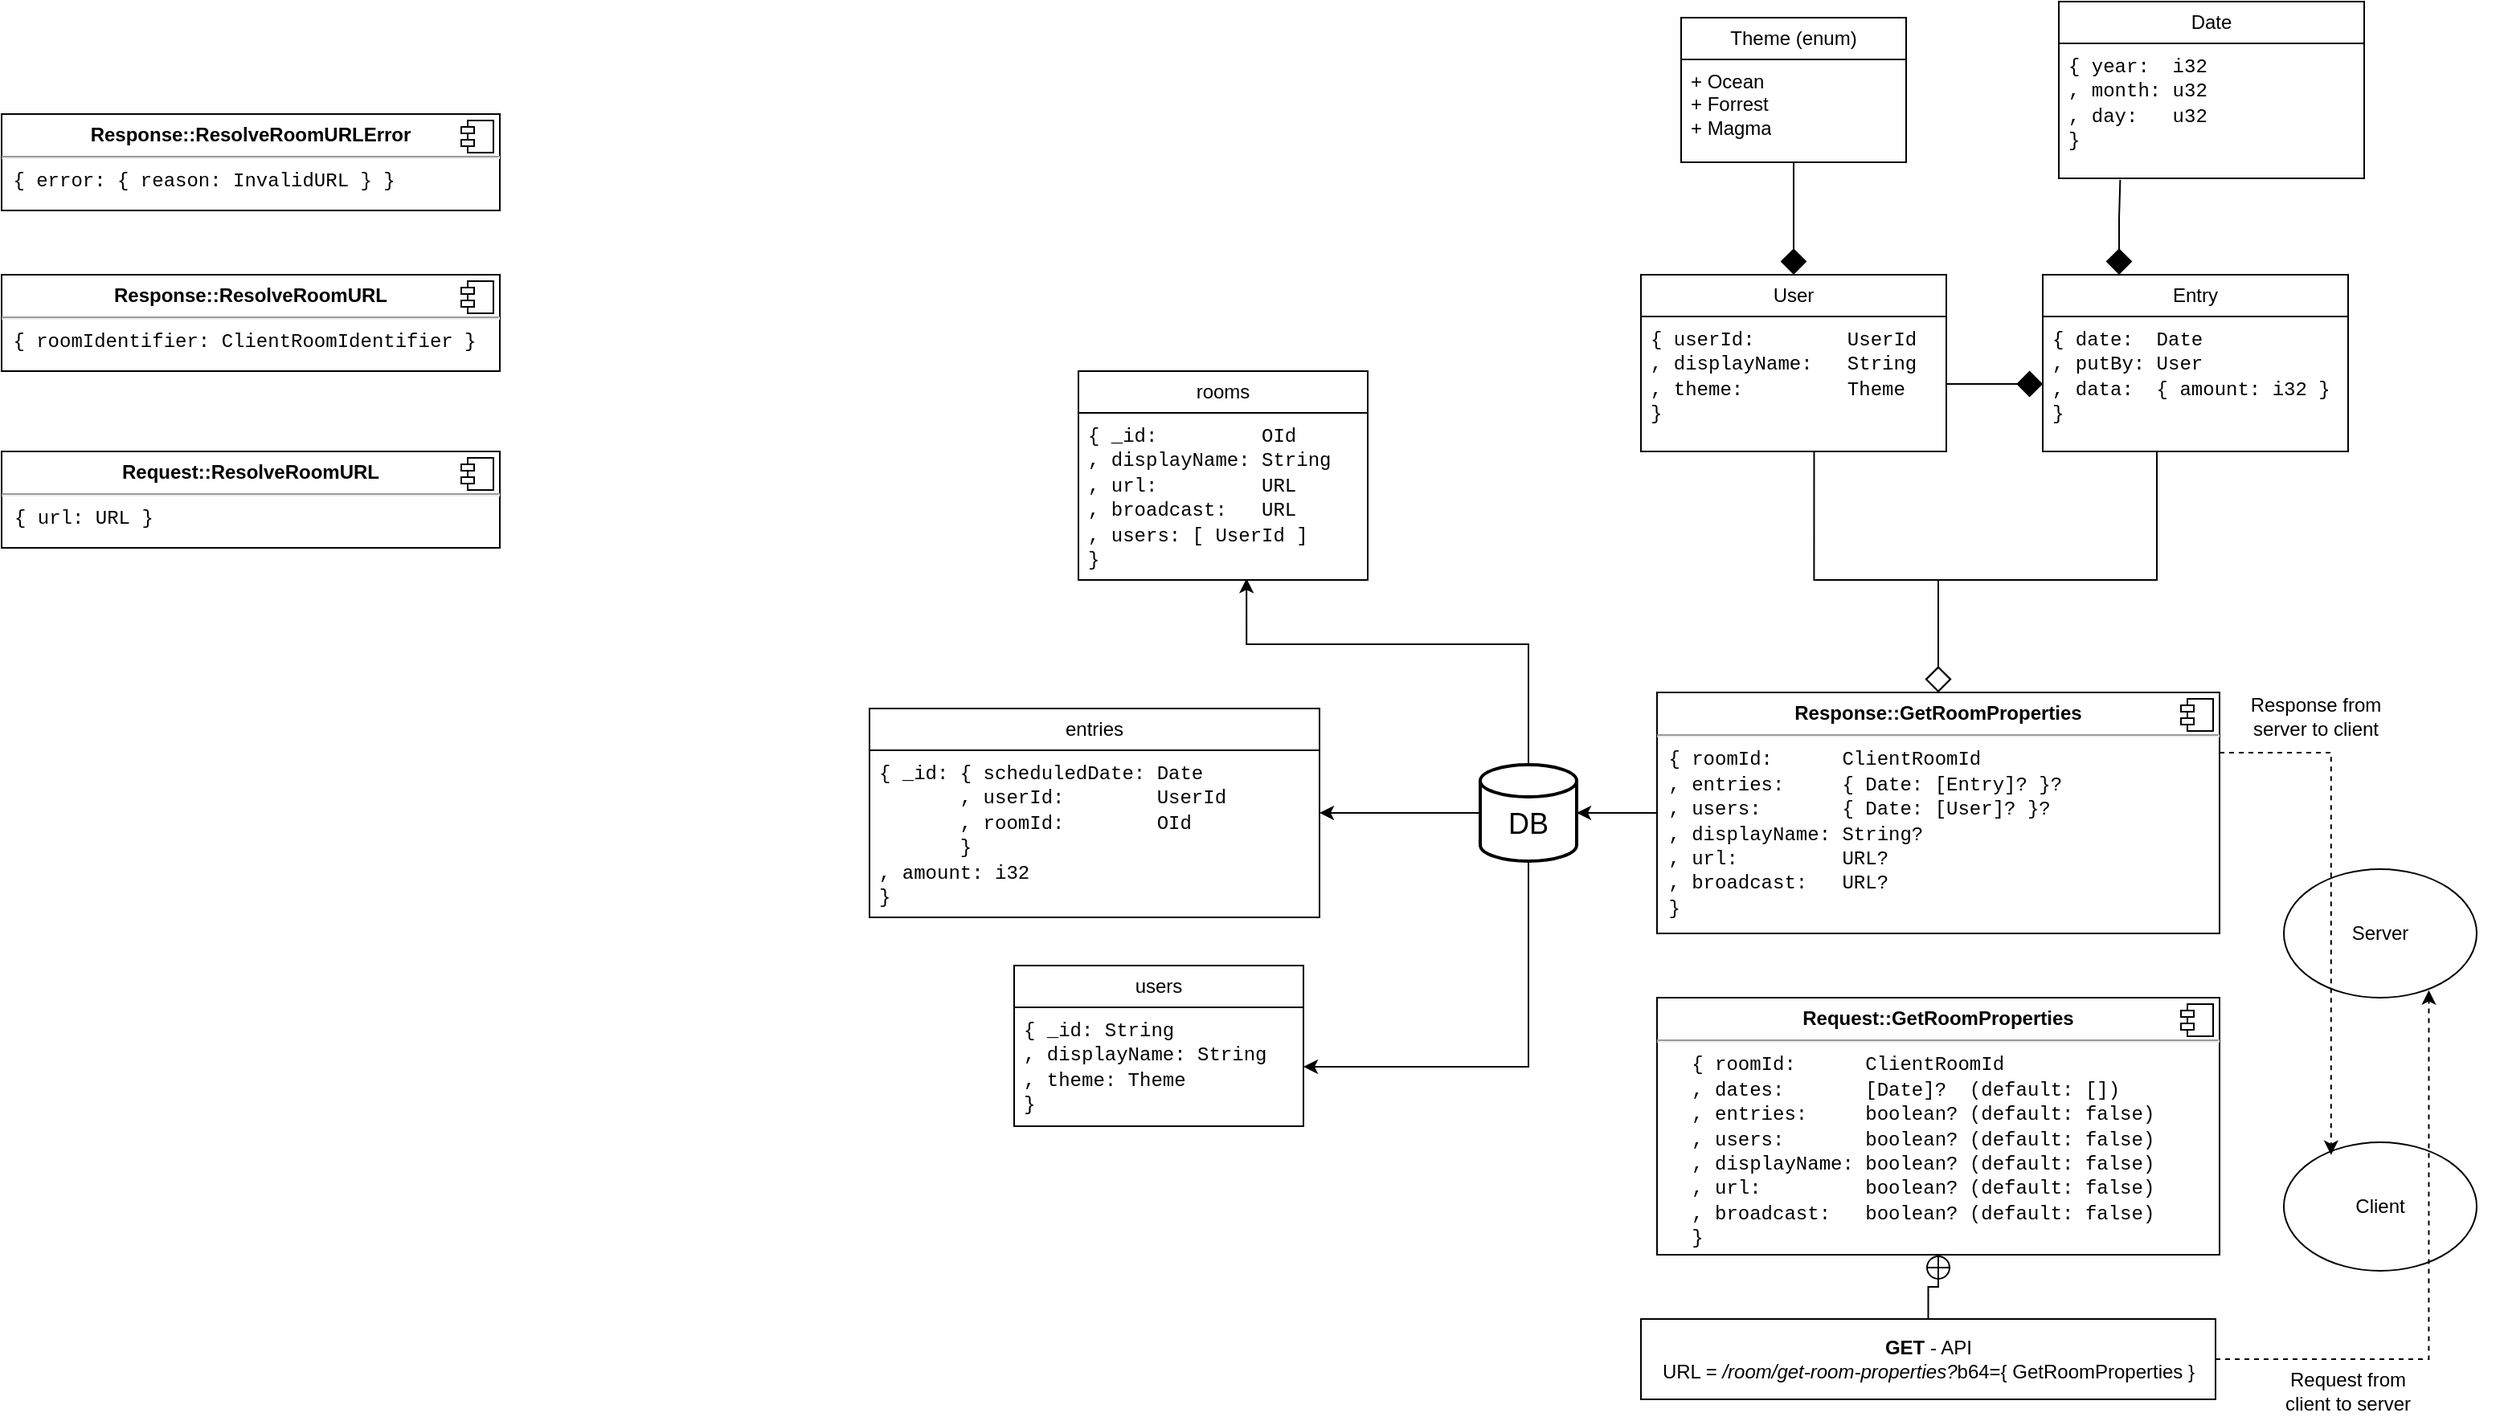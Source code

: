 <mxfile version="21.2.3" type="github">
  <diagram name="Page-1" id="n51TAnZlxfRUYqPKpPW-">
    <mxGraphModel dx="860" dy="516" grid="1" gridSize="10" guides="1" tooltips="1" connect="1" arrows="1" fold="1" page="1" pageScale="1" pageWidth="850" pageHeight="1100" math="0" shadow="0">
      <root>
        <mxCell id="0" />
        <mxCell id="1" parent="0" />
        <mxCell id="_M9vyBiTQRy0ly4204Hm-109" value="&lt;div&gt;Client&lt;/div&gt;" style="ellipse;whiteSpace=wrap;html=1;" parent="1" vertex="1">
          <mxGeometry x="1500" y="760" width="120" height="80" as="geometry" />
        </mxCell>
        <mxCell id="_M9vyBiTQRy0ly4204Hm-105" value="Server" style="ellipse;whiteSpace=wrap;html=1;" parent="1" vertex="1">
          <mxGeometry x="1500" y="590" width="120" height="80" as="geometry" />
        </mxCell>
        <mxCell id="_M9vyBiTQRy0ly4204Hm-54" value="&lt;p style=&quot;margin:0px;margin-top:6px;text-align:center;&quot;&gt;&lt;b&gt;Request::GetRoomProperties&lt;/b&gt;&lt;br&gt;&lt;/p&gt;&lt;hr&gt;&lt;div&gt;&lt;font face=&quot;Courier New&quot;&gt;&amp;nbsp;&amp;nbsp; { roomId:&amp;nbsp;&amp;nbsp;&amp;nbsp;&amp;nbsp;&amp;nbsp; ClientRoomId&lt;/font&gt;&lt;/div&gt;&lt;div&gt;&lt;font face=&quot;Courier New&quot;&gt;&amp;nbsp;&amp;nbsp; , dates:&amp;nbsp;&amp;nbsp;&amp;nbsp;&amp;nbsp;&amp;nbsp;&amp;nbsp; [Date]?&amp;nbsp; (default: [])&lt;br&gt;&lt;/font&gt;&lt;/div&gt;&lt;div&gt;&lt;font face=&quot;Courier New&quot;&gt;&amp;nbsp;&amp;nbsp; , entries:&amp;nbsp;&amp;nbsp;&amp;nbsp;&amp;nbsp; boolean? (default: false)&lt;br&gt;&lt;/font&gt;&lt;/div&gt;&lt;div&gt;&lt;font face=&quot;Courier New&quot;&gt;&amp;nbsp;&amp;nbsp; , users:&amp;nbsp;&amp;nbsp;&amp;nbsp;&amp;nbsp;&amp;nbsp;&amp;nbsp; boolean? (default: false)&lt;br&gt;&lt;/font&gt;&lt;/div&gt;&lt;div&gt;&lt;font face=&quot;Courier New&quot;&gt;&amp;nbsp;&amp;nbsp; , displayName: boolean? (default: false)&lt;br&gt;&lt;/font&gt;&lt;/div&gt;&lt;div&gt;&lt;font face=&quot;Courier New&quot;&gt;&amp;nbsp;&amp;nbsp; , url:&amp;nbsp;&amp;nbsp;&amp;nbsp;&amp;nbsp;&amp;nbsp;&amp;nbsp;&amp;nbsp;&amp;nbsp; boolean? (default: false)&lt;br&gt;&lt;/font&gt;&lt;/div&gt;&lt;div&gt;&lt;font face=&quot;Courier New&quot;&gt;&amp;nbsp;&amp;nbsp; , broadcast:&amp;nbsp;&amp;nbsp; boolean? (default: false)&lt;br&gt;&lt;/font&gt;&lt;/div&gt;&lt;div&gt;&lt;font face=&quot;Courier New&quot;&gt;&amp;nbsp;&amp;nbsp; }&lt;br&gt;&lt;/font&gt;&lt;/div&gt;" style="align=left;overflow=fill;html=1;dropTarget=0;whiteSpace=wrap;" parent="1" vertex="1">
          <mxGeometry x="1110" y="670" width="350" height="160" as="geometry" />
        </mxCell>
        <mxCell id="_M9vyBiTQRy0ly4204Hm-55" value="" style="shape=component;jettyWidth=8;jettyHeight=4;" parent="_M9vyBiTQRy0ly4204Hm-54" vertex="1">
          <mxGeometry x="1" width="20" height="20" relative="1" as="geometry">
            <mxPoint x="-24" y="4" as="offset" />
          </mxGeometry>
        </mxCell>
        <mxCell id="_M9vyBiTQRy0ly4204Hm-56" value="&lt;p style=&quot;margin:0px;margin-top:6px;text-align:center;&quot;&gt;&lt;b&gt;Request::ResolveRoomURL&lt;/b&gt;&lt;br&gt;&lt;/p&gt;&lt;hr&gt;&lt;p style=&quot;margin:0px;margin-left:8px;&quot;&gt;&lt;font face=&quot;Courier New&quot;&gt;{ url: URL }&lt;/font&gt;&lt;br&gt;&lt;/p&gt;" style="align=left;overflow=fill;html=1;dropTarget=0;whiteSpace=wrap;" parent="1" vertex="1">
          <mxGeometry x="80" y="330" width="310" height="60" as="geometry" />
        </mxCell>
        <mxCell id="_M9vyBiTQRy0ly4204Hm-57" value="" style="shape=component;jettyWidth=8;jettyHeight=4;" parent="_M9vyBiTQRy0ly4204Hm-56" vertex="1">
          <mxGeometry x="1" width="20" height="20" relative="1" as="geometry">
            <mxPoint x="-24" y="4" as="offset" />
          </mxGeometry>
        </mxCell>
        <mxCell id="_M9vyBiTQRy0ly4204Hm-58" value="&lt;p style=&quot;margin:0px;margin-top:6px;text-align:center;&quot;&gt;&lt;b&gt;Response::ResolveRoomURL&lt;/b&gt;&lt;br&gt;&lt;/p&gt;&lt;hr&gt;&lt;font face=&quot;Courier New&quot;&gt;&amp;nbsp;{ roomIdentifier: ClientRoomIdentifier }&lt;/font&gt;" style="align=left;overflow=fill;html=1;dropTarget=0;whiteSpace=wrap;" parent="1" vertex="1">
          <mxGeometry x="80" y="220" width="310" height="60" as="geometry" />
        </mxCell>
        <mxCell id="_M9vyBiTQRy0ly4204Hm-59" value="" style="shape=component;jettyWidth=8;jettyHeight=4;" parent="_M9vyBiTQRy0ly4204Hm-58" vertex="1">
          <mxGeometry x="1" width="20" height="20" relative="1" as="geometry">
            <mxPoint x="-24" y="4" as="offset" />
          </mxGeometry>
        </mxCell>
        <mxCell id="_M9vyBiTQRy0ly4204Hm-66" style="edgeStyle=orthogonalEdgeStyle;rounded=0;orthogonalLoop=1;jettySize=auto;html=1;exitX=0.5;exitY=1;exitDx=0;exitDy=0;" parent="1" edge="1">
          <mxGeometry relative="1" as="geometry">
            <mxPoint x="1300" y="620" as="sourcePoint" />
            <mxPoint x="1300" y="620" as="targetPoint" />
          </mxGeometry>
        </mxCell>
        <mxCell id="_M9vyBiTQRy0ly4204Hm-84" value="" style="edgeStyle=orthogonalEdgeStyle;rounded=0;orthogonalLoop=1;jettySize=auto;html=1;" parent="1" source="_M9vyBiTQRy0ly4204Hm-67" target="_M9vyBiTQRy0ly4204Hm-83" edge="1">
          <mxGeometry relative="1" as="geometry" />
        </mxCell>
        <mxCell id="_M9vyBiTQRy0ly4204Hm-112" style="edgeStyle=orthogonalEdgeStyle;rounded=0;orthogonalLoop=1;jettySize=auto;html=1;exitX=1;exitY=0.25;exitDx=0;exitDy=0;entryX=0.245;entryY=0.099;entryDx=0;entryDy=0;entryPerimeter=0;dashed=1;" parent="1" source="_M9vyBiTQRy0ly4204Hm-67" target="_M9vyBiTQRy0ly4204Hm-109" edge="1">
          <mxGeometry relative="1" as="geometry" />
        </mxCell>
        <mxCell id="_M9vyBiTQRy0ly4204Hm-142" style="edgeStyle=orthogonalEdgeStyle;rounded=0;orthogonalLoop=1;jettySize=auto;html=1;entryX=0.567;entryY=0.998;entryDx=0;entryDy=0;entryPerimeter=0;endArrow=none;endFill=0;startArrow=diamond;startFill=0;startSize=14;" parent="1" source="_M9vyBiTQRy0ly4204Hm-67" target="_M9vyBiTQRy0ly4204Hm-122" edge="1">
          <mxGeometry relative="1" as="geometry">
            <Array as="points">
              <mxPoint x="1285" y="410" />
              <mxPoint x="1208" y="410" />
            </Array>
          </mxGeometry>
        </mxCell>
        <mxCell id="_M9vyBiTQRy0ly4204Hm-143" style="edgeStyle=orthogonalEdgeStyle;rounded=0;orthogonalLoop=1;jettySize=auto;html=1;endArrow=none;endFill=0;startArrow=diamond;startFill=0;startSize=14;" parent="1" source="_M9vyBiTQRy0ly4204Hm-67" target="_M9vyBiTQRy0ly4204Hm-125" edge="1">
          <mxGeometry relative="1" as="geometry">
            <mxPoint x="1420" y="340" as="targetPoint" />
            <Array as="points">
              <mxPoint x="1285" y="410" />
              <mxPoint x="1421" y="410" />
            </Array>
          </mxGeometry>
        </mxCell>
        <mxCell id="_M9vyBiTQRy0ly4204Hm-67" value="&lt;p style=&quot;margin:0px;margin-top:6px;text-align:center;&quot;&gt;&lt;b&gt;Response::GetRoomProperties&lt;/b&gt;&lt;br&gt;&lt;/p&gt;&lt;hr&gt;&lt;div&gt;&lt;font face=&quot;Courier New&quot;&gt;&amp;nbsp;{ roomId: &amp;nbsp;&amp;nbsp;&amp;nbsp;&amp;nbsp; ClientRoomId&lt;/font&gt;&lt;/div&gt;&lt;div&gt;&lt;font face=&quot;Courier New&quot;&gt;&amp;nbsp;, entries:&amp;nbsp;&amp;nbsp;&amp;nbsp;&amp;nbsp; { Date: [Entry]? }?&lt;br&gt;&lt;/font&gt;&lt;/div&gt;&lt;div&gt;&lt;font face=&quot;Courier New&quot;&gt;&amp;nbsp;, users:&amp;nbsp;&amp;nbsp;&amp;nbsp; &amp;nbsp;&amp;nbsp; { Date: [User]? }?&lt;br&gt;&lt;/font&gt;&lt;/div&gt;&lt;div&gt;&lt;font face=&quot;Courier New&quot;&gt;&amp;nbsp;, displayName: String?&lt;/font&gt;&lt;/div&gt;&lt;div&gt;&lt;font face=&quot;Courier New&quot;&gt;&amp;nbsp;, url:&amp;nbsp;&amp;nbsp; &amp;nbsp; &amp;nbsp;&amp;nbsp;&amp;nbsp; URL?&lt;br&gt;&lt;/font&gt;&lt;/div&gt;&lt;div&gt;&lt;font face=&quot;Courier New&quot;&gt;&amp;nbsp;, broadcast:&amp;nbsp;&amp;nbsp; URL?&lt;br&gt;&lt;/font&gt;&lt;/div&gt;&lt;div&gt;&lt;font face=&quot;Courier New&quot;&gt;&amp;nbsp;}&lt;br&gt;&lt;/font&gt;&lt;/div&gt;" style="align=left;overflow=fill;html=1;dropTarget=0;whiteSpace=wrap;" parent="1" vertex="1">
          <mxGeometry x="1110" y="480" width="350" height="150" as="geometry" />
        </mxCell>
        <mxCell id="_M9vyBiTQRy0ly4204Hm-68" value="" style="shape=component;jettyWidth=8;jettyHeight=4;" parent="_M9vyBiTQRy0ly4204Hm-67" vertex="1">
          <mxGeometry x="1" width="20" height="20" relative="1" as="geometry">
            <mxPoint x="-24" y="4" as="offset" />
          </mxGeometry>
        </mxCell>
        <mxCell id="_M9vyBiTQRy0ly4204Hm-69" value="&lt;p style=&quot;margin:0px;margin-top:6px;text-align:center;&quot;&gt;&lt;b&gt;Response::ResolveRoomURLError&lt;/b&gt;&lt;br&gt;&lt;/p&gt;&lt;hr&gt;&lt;font face=&quot;Courier New&quot;&gt;&amp;nbsp;{ error: { reason: InvalidURL } }&lt;br&gt;&lt;/font&gt;" style="align=left;overflow=fill;html=1;dropTarget=0;whiteSpace=wrap;" parent="1" vertex="1">
          <mxGeometry x="80" y="120" width="310" height="60" as="geometry" />
        </mxCell>
        <mxCell id="_M9vyBiTQRy0ly4204Hm-70" value="" style="shape=component;jettyWidth=8;jettyHeight=4;" parent="_M9vyBiTQRy0ly4204Hm-69" vertex="1">
          <mxGeometry x="1" width="20" height="20" relative="1" as="geometry">
            <mxPoint x="-24" y="4" as="offset" />
          </mxGeometry>
        </mxCell>
        <mxCell id="_M9vyBiTQRy0ly4204Hm-73" style="edgeStyle=orthogonalEdgeStyle;rounded=0;orthogonalLoop=1;jettySize=auto;html=1;exitX=0.5;exitY=1;exitDx=0;exitDy=0;" parent="1" edge="1">
          <mxGeometry relative="1" as="geometry">
            <mxPoint x="1625" y="400" as="sourcePoint" />
            <mxPoint x="1625" y="400" as="targetPoint" />
          </mxGeometry>
        </mxCell>
        <mxCell id="_M9vyBiTQRy0ly4204Hm-75" value="" style="edgeStyle=orthogonalEdgeStyle;rounded=0;orthogonalLoop=1;jettySize=auto;html=1;endArrow=circlePlus;endFill=0;" parent="1" source="_M9vyBiTQRy0ly4204Hm-74" target="_M9vyBiTQRy0ly4204Hm-54" edge="1">
          <mxGeometry relative="1" as="geometry" />
        </mxCell>
        <mxCell id="_M9vyBiTQRy0ly4204Hm-113" style="edgeStyle=orthogonalEdgeStyle;rounded=0;orthogonalLoop=1;jettySize=auto;html=1;entryX=0.752;entryY=0.942;entryDx=0;entryDy=0;entryPerimeter=0;dashed=1;" parent="1" source="_M9vyBiTQRy0ly4204Hm-74" target="_M9vyBiTQRy0ly4204Hm-105" edge="1">
          <mxGeometry relative="1" as="geometry" />
        </mxCell>
        <mxCell id="_M9vyBiTQRy0ly4204Hm-74" value="&lt;div&gt;&lt;b&gt;GET &lt;/b&gt;- API&lt;b&gt;&lt;br&gt;&lt;/b&gt;&lt;/div&gt;&lt;div&gt;URL = &lt;i&gt;/room/get-room-properties?&lt;/i&gt;b64={ GetRoomProperties }&lt;br&gt;&lt;/div&gt;" style="html=1;whiteSpace=wrap;" parent="1" vertex="1">
          <mxGeometry x="1100" y="870" width="357.5" height="50" as="geometry" />
        </mxCell>
        <mxCell id="_M9vyBiTQRy0ly4204Hm-96" style="edgeStyle=orthogonalEdgeStyle;rounded=0;orthogonalLoop=1;jettySize=auto;html=1;entryX=0.581;entryY=0.992;entryDx=0;entryDy=0;entryPerimeter=0;" parent="1" source="_M9vyBiTQRy0ly4204Hm-83" target="_M9vyBiTQRy0ly4204Hm-93" edge="1">
          <mxGeometry relative="1" as="geometry">
            <Array as="points">
              <mxPoint x="1030" y="450" />
              <mxPoint x="855" y="450" />
            </Array>
          </mxGeometry>
        </mxCell>
        <mxCell id="_M9vyBiTQRy0ly4204Hm-103" style="edgeStyle=orthogonalEdgeStyle;rounded=0;orthogonalLoop=1;jettySize=auto;html=1;" parent="1" source="_M9vyBiTQRy0ly4204Hm-83" target="_M9vyBiTQRy0ly4204Hm-102" edge="1">
          <mxGeometry relative="1" as="geometry" />
        </mxCell>
        <mxCell id="_M9vyBiTQRy0ly4204Hm-104" style="edgeStyle=orthogonalEdgeStyle;rounded=0;orthogonalLoop=1;jettySize=auto;html=1;entryX=1;entryY=0.5;entryDx=0;entryDy=0;" parent="1" source="_M9vyBiTQRy0ly4204Hm-83" target="_M9vyBiTQRy0ly4204Hm-98" edge="1">
          <mxGeometry relative="1" as="geometry" />
        </mxCell>
        <mxCell id="_M9vyBiTQRy0ly4204Hm-83" value="&lt;div&gt;&lt;br&gt;&lt;/div&gt;&lt;div&gt;&lt;font style=&quot;font-size: 18px;&quot;&gt;DB&lt;/font&gt;&lt;/div&gt;" style="strokeWidth=2;html=1;shape=mxgraph.flowchart.database;whiteSpace=wrap;" parent="1" vertex="1">
          <mxGeometry x="1000" y="525" width="60" height="60" as="geometry" />
        </mxCell>
        <mxCell id="_M9vyBiTQRy0ly4204Hm-92" value="rooms" style="swimlane;fontStyle=0;childLayout=stackLayout;horizontal=1;startSize=26;fillColor=default;horizontalStack=0;resizeParent=1;resizeParentMax=0;resizeLast=0;collapsible=1;marginBottom=0;whiteSpace=wrap;html=1;" parent="1" vertex="1">
          <mxGeometry x="750" y="280" width="180" height="130" as="geometry">
            <mxRectangle x="850" y="210" width="70" height="30" as="alternateBounds" />
          </mxGeometry>
        </mxCell>
        <mxCell id="_M9vyBiTQRy0ly4204Hm-93" value="&lt;div&gt;&lt;font face=&quot;Courier New&quot;&gt;{ _id:&amp;nbsp;&amp;nbsp;&amp;nbsp;&amp;nbsp;&amp;nbsp;&amp;nbsp;&amp;nbsp;&amp;nbsp; OId&lt;br&gt;&lt;/font&gt;&lt;/div&gt;&lt;div&gt;&lt;font face=&quot;Courier New&quot;&gt;, displayName: String&lt;br&gt;&lt;/font&gt;&lt;/div&gt;&lt;div&gt;&lt;font face=&quot;Courier New&quot;&gt;, url:&amp;nbsp;&amp;nbsp;&amp;nbsp;&amp;nbsp;&amp;nbsp;&amp;nbsp;&amp;nbsp;&amp;nbsp; URL&lt;br&gt;&lt;/font&gt;&lt;/div&gt;&lt;div&gt;&lt;font face=&quot;Courier New&quot;&gt;, broadcast:&amp;nbsp;&amp;nbsp; URL&lt;br&gt;&lt;/font&gt;&lt;/div&gt;&lt;div&gt;&lt;font face=&quot;Courier New&quot;&gt;, users: [ UserId ]&lt;br&gt;&lt;/font&gt;&lt;/div&gt;&lt;div&gt;&lt;font face=&quot;Courier New&quot;&gt;}&lt;br&gt;&lt;/font&gt;&lt;/div&gt;" style="text;strokeColor=default;fillColor=default;align=left;verticalAlign=top;spacingLeft=4;spacingRight=4;overflow=hidden;rotatable=0;points=[[0,0.5],[1,0.5]];portConstraint=eastwest;whiteSpace=wrap;html=1;" parent="_M9vyBiTQRy0ly4204Hm-92" vertex="1">
          <mxGeometry y="26" width="180" height="104" as="geometry" />
        </mxCell>
        <mxCell id="_M9vyBiTQRy0ly4204Hm-98" value="entries" style="swimlane;fontStyle=0;childLayout=stackLayout;horizontal=1;startSize=26;fillColor=default;horizontalStack=0;resizeParent=1;resizeParentMax=0;resizeLast=0;collapsible=1;marginBottom=0;whiteSpace=wrap;html=1;" parent="1" vertex="1">
          <mxGeometry x="620" y="490" width="280" height="130" as="geometry">
            <mxRectangle x="960" y="-20" width="70" height="30" as="alternateBounds" />
          </mxGeometry>
        </mxCell>
        <mxCell id="_M9vyBiTQRy0ly4204Hm-99" value="&lt;div&gt;&lt;font face=&quot;Courier New&quot;&gt;{ _id: { scheduledDate: Date&lt;br&gt;&lt;/font&gt;&lt;/div&gt;&lt;div&gt;&lt;font face=&quot;Courier New&quot;&gt;&amp;nbsp;&amp;nbsp;&amp;nbsp;&amp;nbsp;&amp;nbsp;&amp;nbsp; , userId:&amp;nbsp;&amp;nbsp;&amp;nbsp;&amp;nbsp;&amp;nbsp;&amp;nbsp;&amp;nbsp; UserId&lt;/font&gt;&lt;/div&gt;&lt;div&gt;&lt;font face=&quot;Courier New&quot;&gt;&amp;nbsp;&amp;nbsp;&amp;nbsp;&amp;nbsp;&amp;nbsp;&amp;nbsp; , roomId:&amp;nbsp;&amp;nbsp;&amp;nbsp;&amp;nbsp;&amp;nbsp;&amp;nbsp;&amp;nbsp; OId&lt;br&gt;&lt;/font&gt;&lt;/div&gt;&lt;div&gt;&lt;font face=&quot;Courier New&quot;&gt;&amp;nbsp;&amp;nbsp;&amp;nbsp;&amp;nbsp;&amp;nbsp;&amp;nbsp; }&lt;/font&gt;&lt;/div&gt;&lt;div&gt;&lt;font face=&quot;Courier New&quot;&gt;, amount: i32&lt;br&gt;&lt;/font&gt;&lt;/div&gt;&lt;div&gt;&lt;font face=&quot;Courier New&quot;&gt;}&lt;br&gt;&lt;/font&gt;&lt;/div&gt;" style="text;strokeColor=default;fillColor=default;align=left;verticalAlign=top;spacingLeft=4;spacingRight=4;overflow=hidden;rotatable=0;points=[[0,0.5],[1,0.5]];portConstraint=eastwest;whiteSpace=wrap;html=1;" parent="_M9vyBiTQRy0ly4204Hm-98" vertex="1">
          <mxGeometry y="26" width="280" height="104" as="geometry" />
        </mxCell>
        <mxCell id="_M9vyBiTQRy0ly4204Hm-101" value="&lt;div&gt;users&lt;/div&gt;" style="swimlane;fontStyle=0;childLayout=stackLayout;horizontal=1;startSize=26;fillColor=default;horizontalStack=0;resizeParent=1;resizeParentMax=0;resizeLast=0;collapsible=1;marginBottom=0;whiteSpace=wrap;html=1;" parent="1" vertex="1">
          <mxGeometry x="710" y="650" width="180" height="100" as="geometry">
            <mxRectangle x="960" y="-20" width="70" height="30" as="alternateBounds" />
          </mxGeometry>
        </mxCell>
        <mxCell id="_M9vyBiTQRy0ly4204Hm-102" value="&lt;div&gt;&lt;font face=&quot;Courier New&quot;&gt;{ _id: String&lt;/font&gt;&lt;/div&gt;&lt;div&gt;&lt;font face=&quot;Courier New&quot;&gt;, displayName: String&lt;/font&gt;&lt;/div&gt;&lt;div&gt;&lt;font face=&quot;Courier New&quot;&gt;, theme: Theme&lt;/font&gt;&lt;/div&gt;&lt;div&gt;&lt;font face=&quot;Courier New&quot;&gt;}&lt;/font&gt;&lt;br&gt;&lt;/div&gt;" style="text;strokeColor=default;fillColor=default;align=left;verticalAlign=top;spacingLeft=4;spacingRight=4;overflow=hidden;rotatable=0;points=[[0,0.5],[1,0.5]];portConstraint=eastwest;whiteSpace=wrap;html=1;" parent="_M9vyBiTQRy0ly4204Hm-101" vertex="1">
          <mxGeometry y="26" width="180" height="74" as="geometry" />
        </mxCell>
        <mxCell id="_M9vyBiTQRy0ly4204Hm-114" value="Request from client to server" style="text;html=1;strokeColor=none;fillColor=none;align=center;verticalAlign=middle;whiteSpace=wrap;rounded=0;" parent="1" vertex="1">
          <mxGeometry x="1490" y="900" width="100" height="30" as="geometry" />
        </mxCell>
        <mxCell id="_M9vyBiTQRy0ly4204Hm-115" value="Response from server to client" style="text;html=1;strokeColor=none;fillColor=none;align=center;verticalAlign=middle;whiteSpace=wrap;rounded=0;" parent="1" vertex="1">
          <mxGeometry x="1470" y="480" width="100" height="30" as="geometry" />
        </mxCell>
        <mxCell id="_M9vyBiTQRy0ly4204Hm-136" style="edgeStyle=orthogonalEdgeStyle;rounded=0;orthogonalLoop=1;jettySize=auto;html=1;entryX=0.5;entryY=1;entryDx=0;entryDy=0;endArrow=none;endFill=0;startArrow=diamond;startFill=1;endSize=6;startSize=14;" parent="1" source="_M9vyBiTQRy0ly4204Hm-120" target="_M9vyBiTQRy0ly4204Hm-132" edge="1">
          <mxGeometry relative="1" as="geometry" />
        </mxCell>
        <mxCell id="_M9vyBiTQRy0ly4204Hm-120" value="User" style="swimlane;fontStyle=0;childLayout=stackLayout;horizontal=1;startSize=26;fillColor=default;horizontalStack=0;resizeParent=1;resizeParentMax=0;resizeLast=0;collapsible=1;marginBottom=0;whiteSpace=wrap;html=1;" parent="1" vertex="1">
          <mxGeometry x="1100" y="220" width="190" height="110" as="geometry" />
        </mxCell>
        <mxCell id="_M9vyBiTQRy0ly4204Hm-122" value="&lt;div&gt;&lt;font face=&quot;Courier New&quot;&gt;{ userId:&amp;nbsp;&amp;nbsp;&amp;nbsp;&amp;nbsp;&amp;nbsp;&amp;nbsp;&amp;nbsp; UserId&lt;/font&gt;&lt;/div&gt;&lt;div&gt;&lt;font face=&quot;Courier New&quot;&gt;, displayName:&amp;nbsp;&amp;nbsp; String&lt;/font&gt;&lt;/div&gt;&lt;div&gt;&lt;font face=&quot;Courier New&quot;&gt;, theme: &amp;nbsp; &amp;nbsp; &amp;nbsp; &amp;nbsp; Theme&lt;/font&gt;&lt;/div&gt;&lt;div&gt;&lt;font face=&quot;Courier New&quot;&gt;}&lt;/font&gt;&lt;/div&gt;" style="text;strokeColor=default;fillColor=default;align=left;verticalAlign=top;spacingLeft=4;spacingRight=4;overflow=hidden;rotatable=0;points=[[0,0.5],[1,0.5]];portConstraint=eastwest;whiteSpace=wrap;html=1;strokeWidth=1;" parent="_M9vyBiTQRy0ly4204Hm-120" vertex="1">
          <mxGeometry y="26" width="190" height="84" as="geometry" />
        </mxCell>
        <mxCell id="_M9vyBiTQRy0ly4204Hm-141" style="edgeStyle=orthogonalEdgeStyle;rounded=0;orthogonalLoop=1;jettySize=auto;html=1;exitX=0.25;exitY=0;exitDx=0;exitDy=0;entryX=0.201;entryY=1.011;entryDx=0;entryDy=0;entryPerimeter=0;endArrow=none;endFill=0;startArrow=diamond;startFill=1;startSize=14;" parent="1" source="_M9vyBiTQRy0ly4204Hm-124" target="_M9vyBiTQRy0ly4204Hm-139" edge="1">
          <mxGeometry relative="1" as="geometry" />
        </mxCell>
        <mxCell id="_M9vyBiTQRy0ly4204Hm-124" value="Entry" style="swimlane;fontStyle=0;childLayout=stackLayout;horizontal=1;startSize=26;fillColor=default;horizontalStack=0;resizeParent=1;resizeParentMax=0;resizeLast=0;collapsible=1;marginBottom=0;whiteSpace=wrap;html=1;" parent="1" vertex="1">
          <mxGeometry x="1350" y="220" width="190" height="110" as="geometry" />
        </mxCell>
        <mxCell id="_M9vyBiTQRy0ly4204Hm-125" value="&lt;div&gt;&lt;font face=&quot;Courier New&quot;&gt;{ date:&amp;nbsp; Date&lt;/font&gt;&lt;/div&gt;&lt;div&gt;&lt;font face=&quot;Courier New&quot;&gt;, putBy: User&lt;/font&gt;&lt;/div&gt;&lt;div&gt;&lt;font face=&quot;Courier New&quot;&gt;, data:&amp;nbsp; { amount: i32 }&lt;br&gt;&lt;/font&gt;&lt;/div&gt;&lt;div&gt;&lt;font face=&quot;Courier New&quot;&gt;}&lt;/font&gt;&lt;/div&gt;" style="text;strokeColor=default;fillColor=default;align=left;verticalAlign=top;spacingLeft=4;spacingRight=4;overflow=hidden;rotatable=0;points=[[0,0.5],[1,0.5]];portConstraint=eastwest;whiteSpace=wrap;html=1;strokeWidth=1;" parent="_M9vyBiTQRy0ly4204Hm-124" vertex="1">
          <mxGeometry y="26" width="190" height="84" as="geometry" />
        </mxCell>
        <mxCell id="_M9vyBiTQRy0ly4204Hm-132" value="Theme (enum)" style="swimlane;fontStyle=0;childLayout=stackLayout;horizontal=1;startSize=26;fillColor=default;horizontalStack=0;resizeParent=1;resizeParentMax=0;resizeLast=0;collapsible=1;marginBottom=0;whiteSpace=wrap;html=1;" parent="1" vertex="1">
          <mxGeometry x="1125" y="60" width="140" height="90" as="geometry" />
        </mxCell>
        <mxCell id="_M9vyBiTQRy0ly4204Hm-133" value="+ Ocean&lt;br&gt;+ Forrest&lt;br&gt;+ Magma" style="text;strokeColor=default;fillColor=default;align=left;verticalAlign=top;spacingLeft=4;spacingRight=4;overflow=hidden;rotatable=0;points=[[0,0.5],[1,0.5]];portConstraint=eastwest;whiteSpace=wrap;html=1;" parent="_M9vyBiTQRy0ly4204Hm-132" vertex="1">
          <mxGeometry y="26" width="140" height="64" as="geometry" />
        </mxCell>
        <mxCell id="_M9vyBiTQRy0ly4204Hm-137" value="" style="edgeStyle=orthogonalEdgeStyle;rounded=0;orthogonalLoop=1;jettySize=auto;html=1;endArrow=none;endFill=0;startArrow=diamond;startFill=1;startSize=14;" parent="1" source="_M9vyBiTQRy0ly4204Hm-125" target="_M9vyBiTQRy0ly4204Hm-122" edge="1">
          <mxGeometry relative="1" as="geometry" />
        </mxCell>
        <mxCell id="_M9vyBiTQRy0ly4204Hm-138" value="Date" style="swimlane;fontStyle=0;childLayout=stackLayout;horizontal=1;startSize=26;fillColor=default;horizontalStack=0;resizeParent=1;resizeParentMax=0;resizeLast=0;collapsible=1;marginBottom=0;whiteSpace=wrap;html=1;" parent="1" vertex="1">
          <mxGeometry x="1360" y="50" width="190" height="110" as="geometry" />
        </mxCell>
        <mxCell id="_M9vyBiTQRy0ly4204Hm-139" value="&lt;div&gt;&lt;font face=&quot;Courier New&quot;&gt;{ year:&amp;nbsp; i32&lt;br&gt;&lt;/font&gt;&lt;/div&gt;&lt;div&gt;&lt;font face=&quot;Courier New&quot;&gt;, month: u32&lt;br&gt;&lt;/font&gt;&lt;/div&gt;&lt;div&gt;&lt;font face=&quot;Courier New&quot;&gt;, day:&amp;nbsp;&amp;nbsp; u32&lt;/font&gt;&lt;/div&gt;&lt;div&gt;&lt;font face=&quot;Courier New&quot;&gt;}&lt;/font&gt;&lt;/div&gt;" style="text;strokeColor=default;fillColor=default;align=left;verticalAlign=top;spacingLeft=4;spacingRight=4;overflow=hidden;rotatable=0;points=[[0,0.5],[1,0.5]];portConstraint=eastwest;whiteSpace=wrap;html=1;strokeWidth=1;" parent="_M9vyBiTQRy0ly4204Hm-138" vertex="1">
          <mxGeometry y="26" width="190" height="84" as="geometry" />
        </mxCell>
      </root>
    </mxGraphModel>
  </diagram>
</mxfile>
